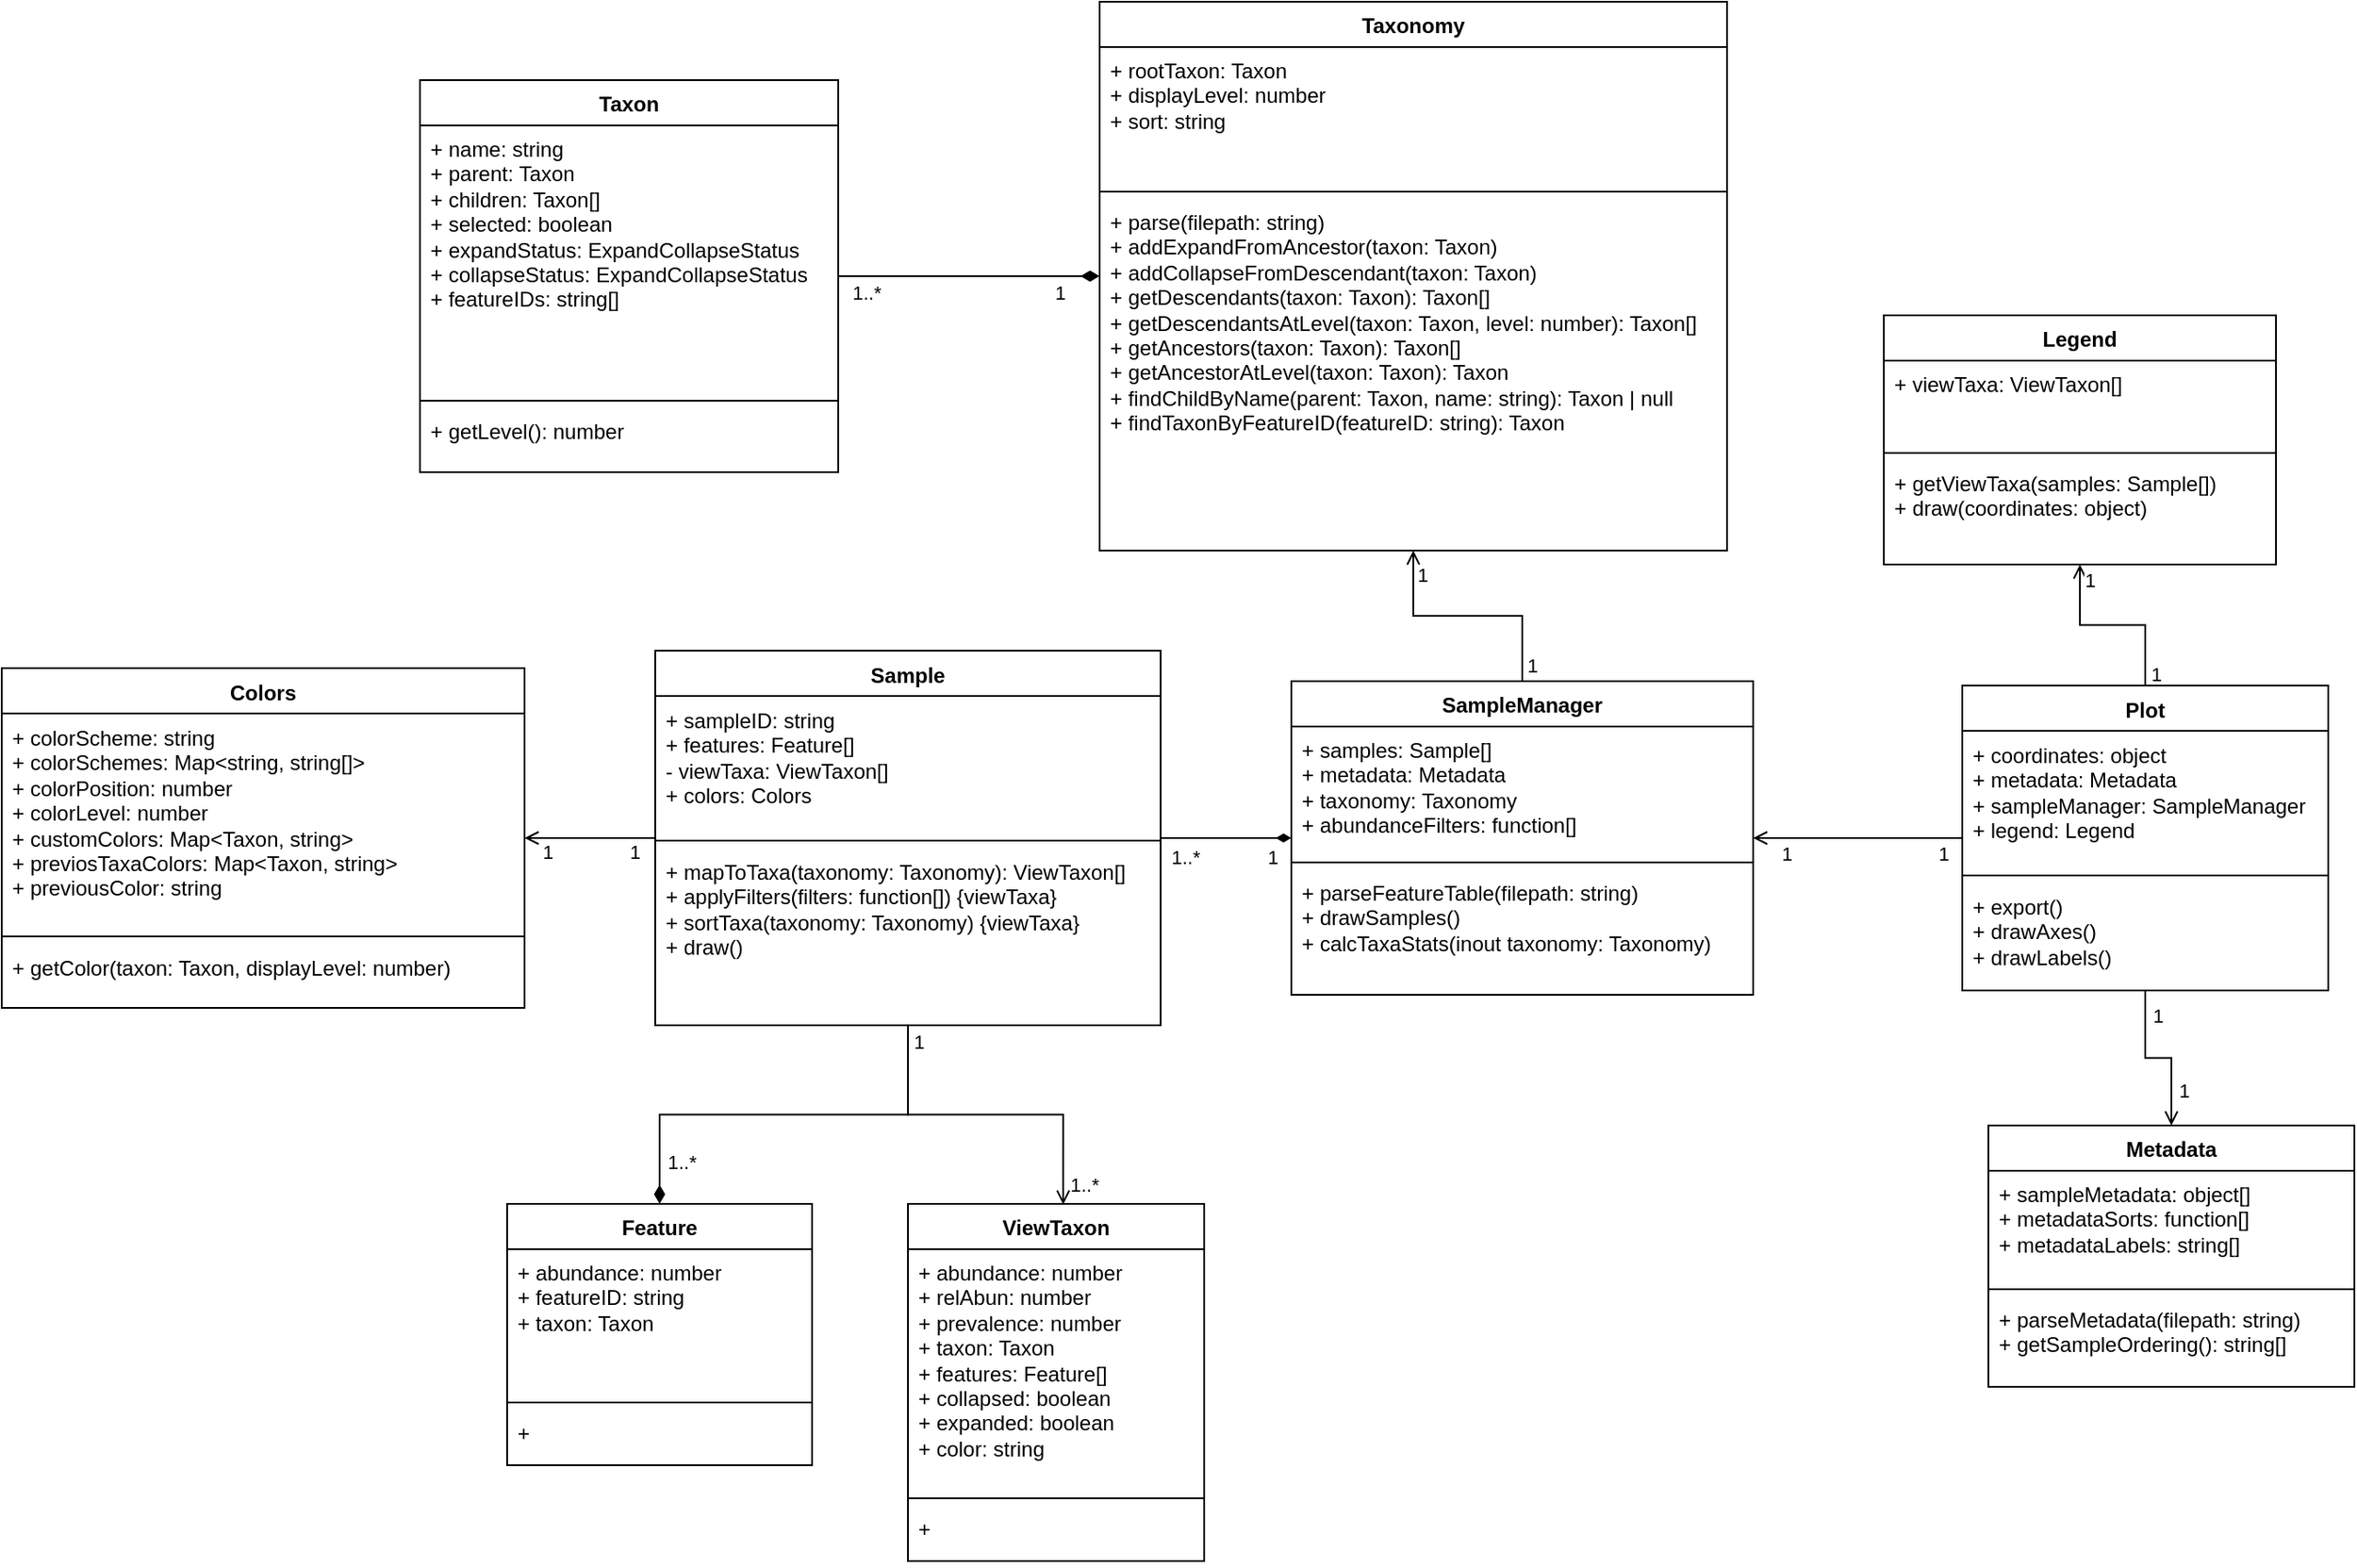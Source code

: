 <mxfile version="27.0.9">
  <diagram name="Page-1" id="ScEAED-juJEtONYMeBrp">
    <mxGraphModel dx="1705" dy="1346" grid="1" gridSize="15" guides="1" tooltips="1" connect="1" arrows="1" fold="1" page="0" pageScale="1" pageWidth="850" pageHeight="1100" math="0" shadow="0">
      <root>
        <mxCell id="0" />
        <mxCell id="1" parent="0" />
        <mxCell id="TV5vEVpm7wU5M8RR6qZn-1" value="Taxon" style="swimlane;fontStyle=1;align=center;verticalAlign=top;childLayout=stackLayout;horizontal=1;startSize=26;horizontalStack=0;resizeParent=1;resizeParentMax=0;resizeLast=0;collapsible=1;marginBottom=0;whiteSpace=wrap;html=1;" vertex="1" parent="1">
          <mxGeometry y="15" width="240" height="225" as="geometry" />
        </mxCell>
        <mxCell id="TV5vEVpm7wU5M8RR6qZn-2" value="+ name: string&lt;div&gt;+ parent: Taxon&lt;/div&gt;&lt;div&gt;+ children: Taxon[]&lt;/div&gt;&lt;div&gt;+ selected: boolean&lt;/div&gt;&lt;div&gt;+ expandStatus: ExpandCollapseStatus&lt;/div&gt;&lt;div&gt;+ collapseStatus: ExpandCollapseStatus&lt;/div&gt;&lt;div&gt;+ featureIDs: string[]&lt;/div&gt;&lt;div&gt;&lt;br&gt;&lt;/div&gt;" style="text;strokeColor=none;fillColor=none;align=left;verticalAlign=top;spacingLeft=4;spacingRight=4;overflow=hidden;rotatable=0;points=[[0,0.5],[1,0.5]];portConstraint=eastwest;whiteSpace=wrap;html=1;" vertex="1" parent="TV5vEVpm7wU5M8RR6qZn-1">
          <mxGeometry y="26" width="240" height="154" as="geometry" />
        </mxCell>
        <mxCell id="TV5vEVpm7wU5M8RR6qZn-3" value="" style="line;strokeWidth=1;fillColor=none;align=left;verticalAlign=middle;spacingTop=-1;spacingLeft=3;spacingRight=3;rotatable=0;labelPosition=right;points=[];portConstraint=eastwest;strokeColor=inherit;" vertex="1" parent="TV5vEVpm7wU5M8RR6qZn-1">
          <mxGeometry y="180" width="240" height="8" as="geometry" />
        </mxCell>
        <mxCell id="TV5vEVpm7wU5M8RR6qZn-4" value="+ getLevel(): number" style="text;strokeColor=none;fillColor=none;align=left;verticalAlign=top;spacingLeft=4;spacingRight=4;overflow=hidden;rotatable=0;points=[[0,0.5],[1,0.5]];portConstraint=eastwest;whiteSpace=wrap;html=1;" vertex="1" parent="TV5vEVpm7wU5M8RR6qZn-1">
          <mxGeometry y="188" width="240" height="37" as="geometry" />
        </mxCell>
        <mxCell id="TV5vEVpm7wU5M8RR6qZn-124" style="edgeStyle=orthogonalEdgeStyle;rounded=0;orthogonalLoop=1;jettySize=auto;html=1;startArrow=diamondThin;startFill=1;endArrow=none;endSize=8;startSize=8;" edge="1" parent="1" source="TV5vEVpm7wU5M8RR6qZn-14" target="TV5vEVpm7wU5M8RR6qZn-1">
          <mxGeometry relative="1" as="geometry" />
        </mxCell>
        <mxCell id="TV5vEVpm7wU5M8RR6qZn-125" value="1" style="edgeLabel;html=1;align=center;verticalAlign=middle;resizable=0;points=[];" vertex="1" connectable="0" parent="TV5vEVpm7wU5M8RR6qZn-124">
          <mxGeometry x="-0.651" relative="1" as="geometry">
            <mxPoint x="3" y="9" as="offset" />
          </mxGeometry>
        </mxCell>
        <mxCell id="TV5vEVpm7wU5M8RR6qZn-126" value="1..*" style="edgeLabel;html=1;align=center;verticalAlign=middle;resizable=0;points=[];" vertex="1" connectable="0" parent="TV5vEVpm7wU5M8RR6qZn-124">
          <mxGeometry x="0.828" y="1" relative="1" as="geometry">
            <mxPoint x="3" y="8" as="offset" />
          </mxGeometry>
        </mxCell>
        <mxCell id="TV5vEVpm7wU5M8RR6qZn-14" value="Taxonomy" style="swimlane;fontStyle=1;align=center;verticalAlign=top;childLayout=stackLayout;horizontal=1;startSize=26;horizontalStack=0;resizeParent=1;resizeParentMax=0;resizeLast=0;collapsible=1;marginBottom=0;whiteSpace=wrap;html=1;" vertex="1" parent="1">
          <mxGeometry x="390" y="-30" width="360" height="315" as="geometry" />
        </mxCell>
        <mxCell id="TV5vEVpm7wU5M8RR6qZn-15" value="&lt;div&gt;+ rootTaxon: Taxon&lt;/div&gt;+ displayLevel: number&lt;div&gt;+ sort: string&lt;/div&gt;" style="text;strokeColor=none;fillColor=none;align=left;verticalAlign=top;spacingLeft=4;spacingRight=4;overflow=hidden;rotatable=0;points=[[0,0.5],[1,0.5]];portConstraint=eastwest;whiteSpace=wrap;html=1;" vertex="1" parent="TV5vEVpm7wU5M8RR6qZn-14">
          <mxGeometry y="26" width="360" height="79" as="geometry" />
        </mxCell>
        <mxCell id="TV5vEVpm7wU5M8RR6qZn-16" value="" style="line;strokeWidth=1;fillColor=none;align=left;verticalAlign=middle;spacingTop=-1;spacingLeft=3;spacingRight=3;rotatable=0;labelPosition=right;points=[];portConstraint=eastwest;strokeColor=inherit;" vertex="1" parent="TV5vEVpm7wU5M8RR6qZn-14">
          <mxGeometry y="105" width="360" height="8" as="geometry" />
        </mxCell>
        <mxCell id="TV5vEVpm7wU5M8RR6qZn-17" value="&lt;div&gt;+ parse(filepath: string)&lt;/div&gt;+ addExpandFromAncestor(taxon: Taxon)&lt;div&gt;+ addCollapseFromDescendant(taxon: Taxon)&lt;/div&gt;&lt;div&gt;+ getDescendants(taxon: Taxon): Taxon[]&lt;/div&gt;&lt;div&gt;+ getDescendantsAtLevel(taxon: Taxon, level: number): Taxon[]&lt;/div&gt;&lt;div&gt;+ getAncestors(taxon: Taxon): Taxon[]&lt;/div&gt;&lt;div&gt;+ getAncestorAtLevel(taxon: Taxon): Taxon&lt;/div&gt;&lt;div&gt;+ findChildByName(parent: Taxon, name: string): Taxon | null&lt;/div&gt;&lt;div&gt;+ findTaxonByFeatureID(featureID: string): Taxon&lt;/div&gt;&lt;div&gt;&lt;br&gt;&lt;/div&gt;" style="text;strokeColor=none;fillColor=none;align=left;verticalAlign=top;spacingLeft=4;spacingRight=4;overflow=hidden;rotatable=0;points=[[0,0.5],[1,0.5]];portConstraint=eastwest;whiteSpace=wrap;html=1;" vertex="1" parent="TV5vEVpm7wU5M8RR6qZn-14">
          <mxGeometry y="113" width="360" height="202" as="geometry" />
        </mxCell>
        <mxCell id="TV5vEVpm7wU5M8RR6qZn-97" style="edgeStyle=orthogonalEdgeStyle;rounded=0;orthogonalLoop=1;jettySize=auto;html=1;endArrow=none;endFill=0;startFill=1;startArrow=diamondThin;" edge="1" parent="1" source="TV5vEVpm7wU5M8RR6qZn-21" target="TV5vEVpm7wU5M8RR6qZn-25">
          <mxGeometry relative="1" as="geometry" />
        </mxCell>
        <mxCell id="TV5vEVpm7wU5M8RR6qZn-98" value="1..*" style="edgeLabel;html=1;align=center;verticalAlign=middle;resizable=0;points=[];labelBorderColor=none;" vertex="1" connectable="0" parent="TV5vEVpm7wU5M8RR6qZn-97">
          <mxGeometry x="0.553" relative="1" as="geometry">
            <mxPoint x="-3" y="11" as="offset" />
          </mxGeometry>
        </mxCell>
        <mxCell id="TV5vEVpm7wU5M8RR6qZn-99" value="1" style="edgeLabel;html=1;align=center;verticalAlign=middle;resizable=0;points=[];labelBorderColor=none;" vertex="1" connectable="0" parent="TV5vEVpm7wU5M8RR6qZn-97">
          <mxGeometry x="-0.713" y="1" relative="1" as="geometry">
            <mxPoint y="10" as="offset" />
          </mxGeometry>
        </mxCell>
        <mxCell id="TV5vEVpm7wU5M8RR6qZn-130" style="edgeStyle=orthogonalEdgeStyle;rounded=0;orthogonalLoop=1;jettySize=auto;html=1;endArrow=open;endFill=0;" edge="1" parent="1" source="TV5vEVpm7wU5M8RR6qZn-21" target="TV5vEVpm7wU5M8RR6qZn-14">
          <mxGeometry relative="1" as="geometry" />
        </mxCell>
        <mxCell id="TV5vEVpm7wU5M8RR6qZn-131" value="1" style="edgeLabel;html=1;align=center;verticalAlign=middle;resizable=0;points=[];" vertex="1" connectable="0" parent="TV5vEVpm7wU5M8RR6qZn-130">
          <mxGeometry x="0.805" y="1" relative="1" as="geometry">
            <mxPoint x="6" as="offset" />
          </mxGeometry>
        </mxCell>
        <mxCell id="TV5vEVpm7wU5M8RR6qZn-132" value="1" style="edgeLabel;html=1;align=center;verticalAlign=middle;resizable=0;points=[];" vertex="1" connectable="0" parent="TV5vEVpm7wU5M8RR6qZn-130">
          <mxGeometry x="-0.869" y="1" relative="1" as="geometry">
            <mxPoint x="6" as="offset" />
          </mxGeometry>
        </mxCell>
        <mxCell id="TV5vEVpm7wU5M8RR6qZn-21" value="SampleManager" style="swimlane;fontStyle=1;align=center;verticalAlign=top;childLayout=stackLayout;horizontal=1;startSize=26;horizontalStack=0;resizeParent=1;resizeParentMax=0;resizeLast=0;collapsible=1;marginBottom=0;whiteSpace=wrap;html=1;" vertex="1" parent="1">
          <mxGeometry x="500" y="360" width="265" height="180" as="geometry" />
        </mxCell>
        <mxCell id="TV5vEVpm7wU5M8RR6qZn-22" value="&lt;div&gt;+ samples: Sample[]&lt;/div&gt;&lt;div&gt;+ metadata: Metadata&lt;/div&gt;&lt;div&gt;+ taxonomy: Taxonomy&lt;/div&gt;+ abundanceFilters: function[]" style="text;strokeColor=none;fillColor=none;align=left;verticalAlign=top;spacingLeft=4;spacingRight=4;overflow=hidden;rotatable=0;points=[[0,0.5],[1,0.5]];portConstraint=eastwest;whiteSpace=wrap;html=1;" vertex="1" parent="TV5vEVpm7wU5M8RR6qZn-21">
          <mxGeometry y="26" width="265" height="74" as="geometry" />
        </mxCell>
        <mxCell id="TV5vEVpm7wU5M8RR6qZn-23" value="" style="line;strokeWidth=1;fillColor=none;align=left;verticalAlign=middle;spacingTop=-1;spacingLeft=3;spacingRight=3;rotatable=0;labelPosition=right;points=[];portConstraint=eastwest;strokeColor=inherit;" vertex="1" parent="TV5vEVpm7wU5M8RR6qZn-21">
          <mxGeometry y="100" width="265" height="8" as="geometry" />
        </mxCell>
        <mxCell id="TV5vEVpm7wU5M8RR6qZn-24" value="&lt;div&gt;+ parseFeatureTable(filepath: string)&lt;/div&gt;+ drawSamples()&lt;div&gt;+ calcTaxaStats(inout taxonomy: Taxonomy)&lt;/div&gt;&lt;div&gt;&lt;br&gt;&lt;div&gt;&lt;br&gt;&lt;/div&gt;&lt;/div&gt;" style="text;strokeColor=none;fillColor=none;align=left;verticalAlign=top;spacingLeft=4;spacingRight=4;overflow=hidden;rotatable=0;points=[[0,0.5],[1,0.5]];portConstraint=eastwest;whiteSpace=wrap;html=1;" vertex="1" parent="TV5vEVpm7wU5M8RR6qZn-21">
          <mxGeometry y="108" width="265" height="72" as="geometry" />
        </mxCell>
        <mxCell id="TV5vEVpm7wU5M8RR6qZn-92" style="edgeStyle=orthogonalEdgeStyle;rounded=0;orthogonalLoop=1;jettySize=auto;html=1;endArrow=diamondThin;endFill=1;endSize=8;" edge="1" parent="1" source="TV5vEVpm7wU5M8RR6qZn-25" target="TV5vEVpm7wU5M8RR6qZn-39">
          <mxGeometry relative="1" as="geometry" />
        </mxCell>
        <mxCell id="TV5vEVpm7wU5M8RR6qZn-95" value="1..*" style="edgeLabel;html=1;align=center;verticalAlign=middle;resizable=0;points=[];labelBorderColor=none;textShadow=0;" vertex="1" connectable="0" parent="TV5vEVpm7wU5M8RR6qZn-92">
          <mxGeometry x="0.803" y="-1" relative="1" as="geometry">
            <mxPoint x="13" as="offset" />
          </mxGeometry>
        </mxCell>
        <mxCell id="TV5vEVpm7wU5M8RR6qZn-127" style="edgeStyle=orthogonalEdgeStyle;rounded=0;orthogonalLoop=1;jettySize=auto;html=1;endArrow=open;endFill=0;" edge="1" parent="1" source="TV5vEVpm7wU5M8RR6qZn-25" target="TV5vEVpm7wU5M8RR6qZn-117">
          <mxGeometry relative="1" as="geometry" />
        </mxCell>
        <mxCell id="TV5vEVpm7wU5M8RR6qZn-128" value="1" style="edgeLabel;html=1;align=center;verticalAlign=middle;resizable=0;points=[];" vertex="1" connectable="0" parent="TV5vEVpm7wU5M8RR6qZn-127">
          <mxGeometry x="0.614" relative="1" as="geometry">
            <mxPoint x="-2" y="8" as="offset" />
          </mxGeometry>
        </mxCell>
        <mxCell id="TV5vEVpm7wU5M8RR6qZn-129" value="1" style="edgeLabel;html=1;align=center;verticalAlign=middle;resizable=0;points=[];" vertex="1" connectable="0" parent="TV5vEVpm7wU5M8RR6qZn-127">
          <mxGeometry x="-0.57" relative="1" as="geometry">
            <mxPoint x="4" y="8" as="offset" />
          </mxGeometry>
        </mxCell>
        <mxCell id="TV5vEVpm7wU5M8RR6qZn-25" value="Sample" style="swimlane;fontStyle=1;align=center;verticalAlign=top;childLayout=stackLayout;horizontal=1;startSize=26;horizontalStack=0;resizeParent=1;resizeParentMax=0;resizeLast=0;collapsible=1;marginBottom=0;whiteSpace=wrap;html=1;" vertex="1" parent="1">
          <mxGeometry x="135" y="342.5" width="290" height="215" as="geometry" />
        </mxCell>
        <mxCell id="TV5vEVpm7wU5M8RR6qZn-26" value="+ sampleID: string&lt;div&gt;+ features: Feature[]&lt;/div&gt;&lt;div&gt;- viewTaxa: ViewTaxon[]&lt;/div&gt;&lt;div&gt;+ colors: Colors&lt;/div&gt;&lt;div&gt;&lt;br&gt;&lt;/div&gt;" style="text;strokeColor=none;fillColor=none;align=left;verticalAlign=top;spacingLeft=4;spacingRight=4;overflow=hidden;rotatable=0;points=[[0,0.5],[1,0.5]];portConstraint=eastwest;whiteSpace=wrap;html=1;" vertex="1" parent="TV5vEVpm7wU5M8RR6qZn-25">
          <mxGeometry y="26" width="290" height="79" as="geometry" />
        </mxCell>
        <mxCell id="TV5vEVpm7wU5M8RR6qZn-27" value="" style="line;strokeWidth=1;fillColor=none;align=left;verticalAlign=middle;spacingTop=-1;spacingLeft=3;spacingRight=3;rotatable=0;labelPosition=right;points=[];portConstraint=eastwest;strokeColor=inherit;" vertex="1" parent="TV5vEVpm7wU5M8RR6qZn-25">
          <mxGeometry y="105" width="290" height="8" as="geometry" />
        </mxCell>
        <mxCell id="TV5vEVpm7wU5M8RR6qZn-28" value="&lt;div&gt;+ mapToTaxa(taxonomy: Taxonomy): ViewTaxon[]&lt;/div&gt;&lt;div&gt;+ applyFilters(filters: function[]) {viewTaxa}&lt;/div&gt;&lt;div&gt;+ sortTaxa(taxonomy: Taxonomy) {viewTaxa}&lt;/div&gt;&lt;div&gt;+ draw()&lt;/div&gt;&lt;div&gt;&lt;br&gt;&lt;/div&gt;" style="text;strokeColor=none;fillColor=none;align=left;verticalAlign=top;spacingLeft=4;spacingRight=4;overflow=hidden;rotatable=0;points=[[0,0.5],[1,0.5]];portConstraint=eastwest;whiteSpace=wrap;html=1;" vertex="1" parent="TV5vEVpm7wU5M8RR6qZn-25">
          <mxGeometry y="113" width="290" height="102" as="geometry" />
        </mxCell>
        <mxCell id="TV5vEVpm7wU5M8RR6qZn-39" value="Feature" style="swimlane;fontStyle=1;align=center;verticalAlign=top;childLayout=stackLayout;horizontal=1;startSize=26;horizontalStack=0;resizeParent=1;resizeParentMax=0;resizeLast=0;collapsible=1;marginBottom=0;whiteSpace=wrap;html=1;" vertex="1" parent="1">
          <mxGeometry x="50" y="660" width="175" height="150" as="geometry" />
        </mxCell>
        <mxCell id="TV5vEVpm7wU5M8RR6qZn-40" value="+ abundance: number&lt;div&gt;+ featureID: string&lt;/div&gt;&lt;div&gt;+ taxon: Taxon&lt;br&gt;&lt;div&gt;&lt;br&gt;&lt;/div&gt;&lt;/div&gt;" style="text;strokeColor=none;fillColor=none;align=left;verticalAlign=top;spacingLeft=4;spacingRight=4;overflow=hidden;rotatable=0;points=[[0,0.5],[1,0.5]];portConstraint=eastwest;whiteSpace=wrap;html=1;" vertex="1" parent="TV5vEVpm7wU5M8RR6qZn-39">
          <mxGeometry y="26" width="175" height="84" as="geometry" />
        </mxCell>
        <mxCell id="TV5vEVpm7wU5M8RR6qZn-41" value="" style="line;strokeWidth=1;fillColor=none;align=left;verticalAlign=middle;spacingTop=-1;spacingLeft=3;spacingRight=3;rotatable=0;labelPosition=right;points=[];portConstraint=eastwest;strokeColor=inherit;" vertex="1" parent="TV5vEVpm7wU5M8RR6qZn-39">
          <mxGeometry y="110" width="175" height="8" as="geometry" />
        </mxCell>
        <mxCell id="TV5vEVpm7wU5M8RR6qZn-42" value="+&amp;nbsp;" style="text;strokeColor=none;fillColor=none;align=left;verticalAlign=top;spacingLeft=4;spacingRight=4;overflow=hidden;rotatable=0;points=[[0,0.5],[1,0.5]];portConstraint=eastwest;whiteSpace=wrap;html=1;" vertex="1" parent="TV5vEVpm7wU5M8RR6qZn-39">
          <mxGeometry y="118" width="175" height="32" as="geometry" />
        </mxCell>
        <mxCell id="TV5vEVpm7wU5M8RR6qZn-66" value="ViewTaxon" style="swimlane;fontStyle=1;align=center;verticalAlign=top;childLayout=stackLayout;horizontal=1;startSize=26;horizontalStack=0;resizeParent=1;resizeParentMax=0;resizeLast=0;collapsible=1;marginBottom=0;whiteSpace=wrap;html=1;" vertex="1" parent="1">
          <mxGeometry x="280" y="660" width="170" height="205" as="geometry" />
        </mxCell>
        <mxCell id="TV5vEVpm7wU5M8RR6qZn-67" value="&lt;div&gt;+ abundance: number&lt;/div&gt;+ relAbun: number&lt;div&gt;+ prevalence: number&lt;/div&gt;&lt;div&gt;+ taxon: Taxon&lt;/div&gt;&lt;div&gt;+ features: Feature[]&lt;/div&gt;&lt;div&gt;+ collapsed: boolean&lt;/div&gt;&lt;div&gt;+ expanded: boolean&lt;/div&gt;&lt;div&gt;+ color: string&lt;/div&gt;" style="text;strokeColor=none;fillColor=none;align=left;verticalAlign=top;spacingLeft=4;spacingRight=4;overflow=hidden;rotatable=0;points=[[0,0.5],[1,0.5]];portConstraint=eastwest;whiteSpace=wrap;html=1;" vertex="1" parent="TV5vEVpm7wU5M8RR6qZn-66">
          <mxGeometry y="26" width="170" height="139" as="geometry" />
        </mxCell>
        <mxCell id="TV5vEVpm7wU5M8RR6qZn-68" value="" style="line;strokeWidth=1;fillColor=none;align=left;verticalAlign=middle;spacingTop=-1;spacingLeft=3;spacingRight=3;rotatable=0;labelPosition=right;points=[];portConstraint=eastwest;strokeColor=inherit;" vertex="1" parent="TV5vEVpm7wU5M8RR6qZn-66">
          <mxGeometry y="165" width="170" height="8" as="geometry" />
        </mxCell>
        <mxCell id="TV5vEVpm7wU5M8RR6qZn-69" value="+&amp;nbsp;" style="text;strokeColor=none;fillColor=none;align=left;verticalAlign=top;spacingLeft=4;spacingRight=4;overflow=hidden;rotatable=0;points=[[0,0.5],[1,0.5]];portConstraint=eastwest;whiteSpace=wrap;html=1;" vertex="1" parent="TV5vEVpm7wU5M8RR6qZn-66">
          <mxGeometry y="173" width="170" height="32" as="geometry" />
        </mxCell>
        <mxCell id="TV5vEVpm7wU5M8RR6qZn-80" value="Metadata" style="swimlane;fontStyle=1;align=center;verticalAlign=top;childLayout=stackLayout;horizontal=1;startSize=26;horizontalStack=0;resizeParent=1;resizeParentMax=0;resizeLast=0;collapsible=1;marginBottom=0;whiteSpace=wrap;html=1;" vertex="1" parent="1">
          <mxGeometry x="900" y="615" width="210" height="150" as="geometry" />
        </mxCell>
        <mxCell id="TV5vEVpm7wU5M8RR6qZn-81" value="+ sampleMetadata: object[]&lt;div&gt;+ metadataSorts: function[]&lt;/div&gt;&lt;div&gt;+ metadataLabels: string[]&lt;/div&gt;" style="text;strokeColor=none;fillColor=none;align=left;verticalAlign=top;spacingLeft=4;spacingRight=4;overflow=hidden;rotatable=0;points=[[0,0.5],[1,0.5]];portConstraint=eastwest;whiteSpace=wrap;html=1;" vertex="1" parent="TV5vEVpm7wU5M8RR6qZn-80">
          <mxGeometry y="26" width="210" height="64" as="geometry" />
        </mxCell>
        <mxCell id="TV5vEVpm7wU5M8RR6qZn-82" value="" style="line;strokeWidth=1;fillColor=none;align=left;verticalAlign=middle;spacingTop=-1;spacingLeft=3;spacingRight=3;rotatable=0;labelPosition=right;points=[];portConstraint=eastwest;strokeColor=inherit;" vertex="1" parent="TV5vEVpm7wU5M8RR6qZn-80">
          <mxGeometry y="90" width="210" height="8" as="geometry" />
        </mxCell>
        <mxCell id="TV5vEVpm7wU5M8RR6qZn-83" value="&lt;div&gt;+ parseMetadata(filepath: string)&lt;/div&gt;+ getSampleOrdering(): string[]" style="text;strokeColor=none;fillColor=none;align=left;verticalAlign=top;spacingLeft=4;spacingRight=4;overflow=hidden;rotatable=0;points=[[0,0.5],[1,0.5]];portConstraint=eastwest;whiteSpace=wrap;html=1;" vertex="1" parent="TV5vEVpm7wU5M8RR6qZn-80">
          <mxGeometry y="98" width="210" height="52" as="geometry" />
        </mxCell>
        <mxCell id="TV5vEVpm7wU5M8RR6qZn-91" style="edgeStyle=orthogonalEdgeStyle;rounded=0;orthogonalLoop=1;jettySize=auto;html=1;endArrow=open;endFill=0;" edge="1" parent="1" source="TV5vEVpm7wU5M8RR6qZn-84" target="TV5vEVpm7wU5M8RR6qZn-80">
          <mxGeometry relative="1" as="geometry" />
        </mxCell>
        <mxCell id="TV5vEVpm7wU5M8RR6qZn-103" value="1" style="edgeLabel;html=1;align=center;verticalAlign=middle;resizable=0;points=[];" vertex="1" connectable="0" parent="TV5vEVpm7wU5M8RR6qZn-91">
          <mxGeometry x="-0.654" relative="1" as="geometry">
            <mxPoint x="7" y="-2" as="offset" />
          </mxGeometry>
        </mxCell>
        <mxCell id="TV5vEVpm7wU5M8RR6qZn-104" value="1" style="edgeLabel;html=1;align=center;verticalAlign=middle;resizable=0;points=[];" vertex="1" connectable="0" parent="TV5vEVpm7wU5M8RR6qZn-91">
          <mxGeometry x="0.564" relative="1" as="geometry">
            <mxPoint x="7" as="offset" />
          </mxGeometry>
        </mxCell>
        <mxCell id="TV5vEVpm7wU5M8RR6qZn-100" style="edgeStyle=orthogonalEdgeStyle;rounded=0;orthogonalLoop=1;jettySize=auto;html=1;endArrow=open;endFill=0;" edge="1" parent="1" source="TV5vEVpm7wU5M8RR6qZn-84" target="TV5vEVpm7wU5M8RR6qZn-21">
          <mxGeometry relative="1" as="geometry" />
        </mxCell>
        <mxCell id="TV5vEVpm7wU5M8RR6qZn-101" value="1" style="edgeLabel;html=1;align=center;verticalAlign=middle;resizable=0;points=[];" vertex="1" connectable="0" parent="TV5vEVpm7wU5M8RR6qZn-100">
          <mxGeometry x="0.695" y="-1" relative="1" as="geometry">
            <mxPoint y="10" as="offset" />
          </mxGeometry>
        </mxCell>
        <mxCell id="TV5vEVpm7wU5M8RR6qZn-102" value="1" style="edgeLabel;html=1;align=center;verticalAlign=middle;resizable=0;points=[];" vertex="1" connectable="0" parent="TV5vEVpm7wU5M8RR6qZn-100">
          <mxGeometry x="-0.815" y="-1" relative="1" as="geometry">
            <mxPoint y="10" as="offset" />
          </mxGeometry>
        </mxCell>
        <mxCell id="TV5vEVpm7wU5M8RR6qZn-114" style="edgeStyle=orthogonalEdgeStyle;rounded=0;orthogonalLoop=1;jettySize=auto;html=1;endArrow=open;endFill=0;" edge="1" parent="1" source="TV5vEVpm7wU5M8RR6qZn-84" target="TV5vEVpm7wU5M8RR6qZn-108">
          <mxGeometry relative="1" as="geometry" />
        </mxCell>
        <mxCell id="TV5vEVpm7wU5M8RR6qZn-115" value="1" style="edgeLabel;html=1;align=center;verticalAlign=middle;resizable=0;points=[];" vertex="1" connectable="0" parent="TV5vEVpm7wU5M8RR6qZn-114">
          <mxGeometry x="0.816" y="-1" relative="1" as="geometry">
            <mxPoint x="4" y="-1" as="offset" />
          </mxGeometry>
        </mxCell>
        <mxCell id="TV5vEVpm7wU5M8RR6qZn-116" value="1" style="edgeLabel;html=1;align=center;verticalAlign=middle;resizable=0;points=[];" vertex="1" connectable="0" parent="TV5vEVpm7wU5M8RR6qZn-114">
          <mxGeometry x="-0.865" relative="1" as="geometry">
            <mxPoint x="6" as="offset" />
          </mxGeometry>
        </mxCell>
        <mxCell id="TV5vEVpm7wU5M8RR6qZn-84" value="Plot" style="swimlane;fontStyle=1;align=center;verticalAlign=top;childLayout=stackLayout;horizontal=1;startSize=26;horizontalStack=0;resizeParent=1;resizeParentMax=0;resizeLast=0;collapsible=1;marginBottom=0;whiteSpace=wrap;html=1;" vertex="1" parent="1">
          <mxGeometry x="885" y="362.5" width="210" height="175" as="geometry" />
        </mxCell>
        <mxCell id="TV5vEVpm7wU5M8RR6qZn-85" value="+ coordinates: object&lt;div&gt;+ metadata: Metadata&lt;/div&gt;&lt;div&gt;+ sampleManager: SampleManager&lt;/div&gt;&lt;div&gt;+ legend: Legend&lt;/div&gt;" style="text;strokeColor=none;fillColor=none;align=left;verticalAlign=top;spacingLeft=4;spacingRight=4;overflow=hidden;rotatable=0;points=[[0,0.5],[1,0.5]];portConstraint=eastwest;whiteSpace=wrap;html=1;" vertex="1" parent="TV5vEVpm7wU5M8RR6qZn-84">
          <mxGeometry y="26" width="210" height="79" as="geometry" />
        </mxCell>
        <mxCell id="TV5vEVpm7wU5M8RR6qZn-86" value="" style="line;strokeWidth=1;fillColor=none;align=left;verticalAlign=middle;spacingTop=-1;spacingLeft=3;spacingRight=3;rotatable=0;labelPosition=right;points=[];portConstraint=eastwest;strokeColor=inherit;" vertex="1" parent="TV5vEVpm7wU5M8RR6qZn-84">
          <mxGeometry y="105" width="210" height="8" as="geometry" />
        </mxCell>
        <mxCell id="TV5vEVpm7wU5M8RR6qZn-87" value="+ export()&lt;div&gt;+ drawAxes()&lt;/div&gt;&lt;div&gt;+ drawLabels()&lt;/div&gt;" style="text;strokeColor=none;fillColor=none;align=left;verticalAlign=top;spacingLeft=4;spacingRight=4;overflow=hidden;rotatable=0;points=[[0,0.5],[1,0.5]];portConstraint=eastwest;whiteSpace=wrap;html=1;" vertex="1" parent="TV5vEVpm7wU5M8RR6qZn-84">
          <mxGeometry y="113" width="210" height="62" as="geometry" />
        </mxCell>
        <mxCell id="TV5vEVpm7wU5M8RR6qZn-93" style="edgeStyle=orthogonalEdgeStyle;rounded=0;orthogonalLoop=1;jettySize=auto;html=1;entryX=0.524;entryY=0.002;entryDx=0;entryDy=0;entryPerimeter=0;endArrow=open;endFill=0;" edge="1" parent="1" source="TV5vEVpm7wU5M8RR6qZn-25" target="TV5vEVpm7wU5M8RR6qZn-66">
          <mxGeometry relative="1" as="geometry" />
        </mxCell>
        <mxCell id="TV5vEVpm7wU5M8RR6qZn-94" value="1..*" style="edgeLabel;html=1;align=center;verticalAlign=middle;resizable=0;points=[];labelBorderColor=none;" vertex="1" connectable="0" parent="TV5vEVpm7wU5M8RR6qZn-93">
          <mxGeometry x="0.829" relative="1" as="geometry">
            <mxPoint x="12" y="5" as="offset" />
          </mxGeometry>
        </mxCell>
        <mxCell id="TV5vEVpm7wU5M8RR6qZn-96" value="1" style="edgeLabel;html=1;align=center;verticalAlign=middle;resizable=0;points=[];labelBorderColor=none;" vertex="1" connectable="0" parent="TV5vEVpm7wU5M8RR6qZn-93">
          <mxGeometry x="-0.884" y="-1" relative="1" as="geometry">
            <mxPoint x="7" y="-2" as="offset" />
          </mxGeometry>
        </mxCell>
        <mxCell id="TV5vEVpm7wU5M8RR6qZn-108" value="Legend" style="swimlane;fontStyle=1;align=center;verticalAlign=top;childLayout=stackLayout;horizontal=1;startSize=26;horizontalStack=0;resizeParent=1;resizeParentMax=0;resizeLast=0;collapsible=1;marginBottom=0;whiteSpace=wrap;html=1;" vertex="1" parent="1">
          <mxGeometry x="840" y="150" width="225" height="143" as="geometry" />
        </mxCell>
        <mxCell id="TV5vEVpm7wU5M8RR6qZn-109" value="+ viewTaxa: ViewTaxon[]&lt;div&gt;&lt;br&gt;&lt;/div&gt;" style="text;strokeColor=none;fillColor=none;align=left;verticalAlign=top;spacingLeft=4;spacingRight=4;overflow=hidden;rotatable=0;points=[[0,0.5],[1,0.5]];portConstraint=eastwest;whiteSpace=wrap;html=1;" vertex="1" parent="TV5vEVpm7wU5M8RR6qZn-108">
          <mxGeometry y="26" width="225" height="49" as="geometry" />
        </mxCell>
        <mxCell id="TV5vEVpm7wU5M8RR6qZn-110" value="" style="line;strokeWidth=1;fillColor=none;align=left;verticalAlign=middle;spacingTop=-1;spacingLeft=3;spacingRight=3;rotatable=0;labelPosition=right;points=[];portConstraint=eastwest;strokeColor=inherit;" vertex="1" parent="TV5vEVpm7wU5M8RR6qZn-108">
          <mxGeometry y="75" width="225" height="8" as="geometry" />
        </mxCell>
        <mxCell id="TV5vEVpm7wU5M8RR6qZn-111" value="+ getViewTaxa(samples: Sample[])&lt;div&gt;+ draw(coordinates: object)&lt;/div&gt;" style="text;strokeColor=none;fillColor=none;align=left;verticalAlign=top;spacingLeft=4;spacingRight=4;overflow=hidden;rotatable=0;points=[[0,0.5],[1,0.5]];portConstraint=eastwest;whiteSpace=wrap;html=1;" vertex="1" parent="TV5vEVpm7wU5M8RR6qZn-108">
          <mxGeometry y="83" width="225" height="60" as="geometry" />
        </mxCell>
        <mxCell id="TV5vEVpm7wU5M8RR6qZn-117" value="Colors" style="swimlane;fontStyle=1;align=center;verticalAlign=top;childLayout=stackLayout;horizontal=1;startSize=26;horizontalStack=0;resizeParent=1;resizeParentMax=0;resizeLast=0;collapsible=1;marginBottom=0;whiteSpace=wrap;html=1;" vertex="1" parent="1">
          <mxGeometry x="-240" y="352.5" width="300" height="195" as="geometry" />
        </mxCell>
        <mxCell id="TV5vEVpm7wU5M8RR6qZn-118" value="+ colorScheme: string&lt;div&gt;+ colorSchemes: Map&amp;lt;string, string[]&amp;gt;&lt;br&gt;&lt;div&gt;+ colorPosition: number&lt;br&gt;&lt;div&gt;+ colorLevel: number&lt;/div&gt;&lt;div&gt;+ customColors: Map&amp;lt;Taxon, string&amp;gt;&lt;/div&gt;&lt;/div&gt;&lt;/div&gt;&lt;div&gt;+ previosTaxaColors: Map&amp;lt;Taxon, string&amp;gt;&lt;/div&gt;&lt;div&gt;+ previousColor: string&lt;/div&gt;" style="text;strokeColor=none;fillColor=none;align=left;verticalAlign=top;spacingLeft=4;spacingRight=4;overflow=hidden;rotatable=0;points=[[0,0.5],[1,0.5]];portConstraint=eastwest;whiteSpace=wrap;html=1;" vertex="1" parent="TV5vEVpm7wU5M8RR6qZn-117">
          <mxGeometry y="26" width="300" height="124" as="geometry" />
        </mxCell>
        <mxCell id="TV5vEVpm7wU5M8RR6qZn-119" value="" style="line;strokeWidth=1;fillColor=none;align=left;verticalAlign=middle;spacingTop=-1;spacingLeft=3;spacingRight=3;rotatable=0;labelPosition=right;points=[];portConstraint=eastwest;strokeColor=inherit;" vertex="1" parent="TV5vEVpm7wU5M8RR6qZn-117">
          <mxGeometry y="150" width="300" height="8" as="geometry" />
        </mxCell>
        <mxCell id="TV5vEVpm7wU5M8RR6qZn-120" value="+ getColor(taxon: Taxon, displayLevel: number)&amp;nbsp;" style="text;strokeColor=none;fillColor=none;align=left;verticalAlign=top;spacingLeft=4;spacingRight=4;overflow=hidden;rotatable=0;points=[[0,0.5],[1,0.5]];portConstraint=eastwest;whiteSpace=wrap;html=1;" vertex="1" parent="TV5vEVpm7wU5M8RR6qZn-117">
          <mxGeometry y="158" width="300" height="37" as="geometry" />
        </mxCell>
      </root>
    </mxGraphModel>
  </diagram>
</mxfile>
